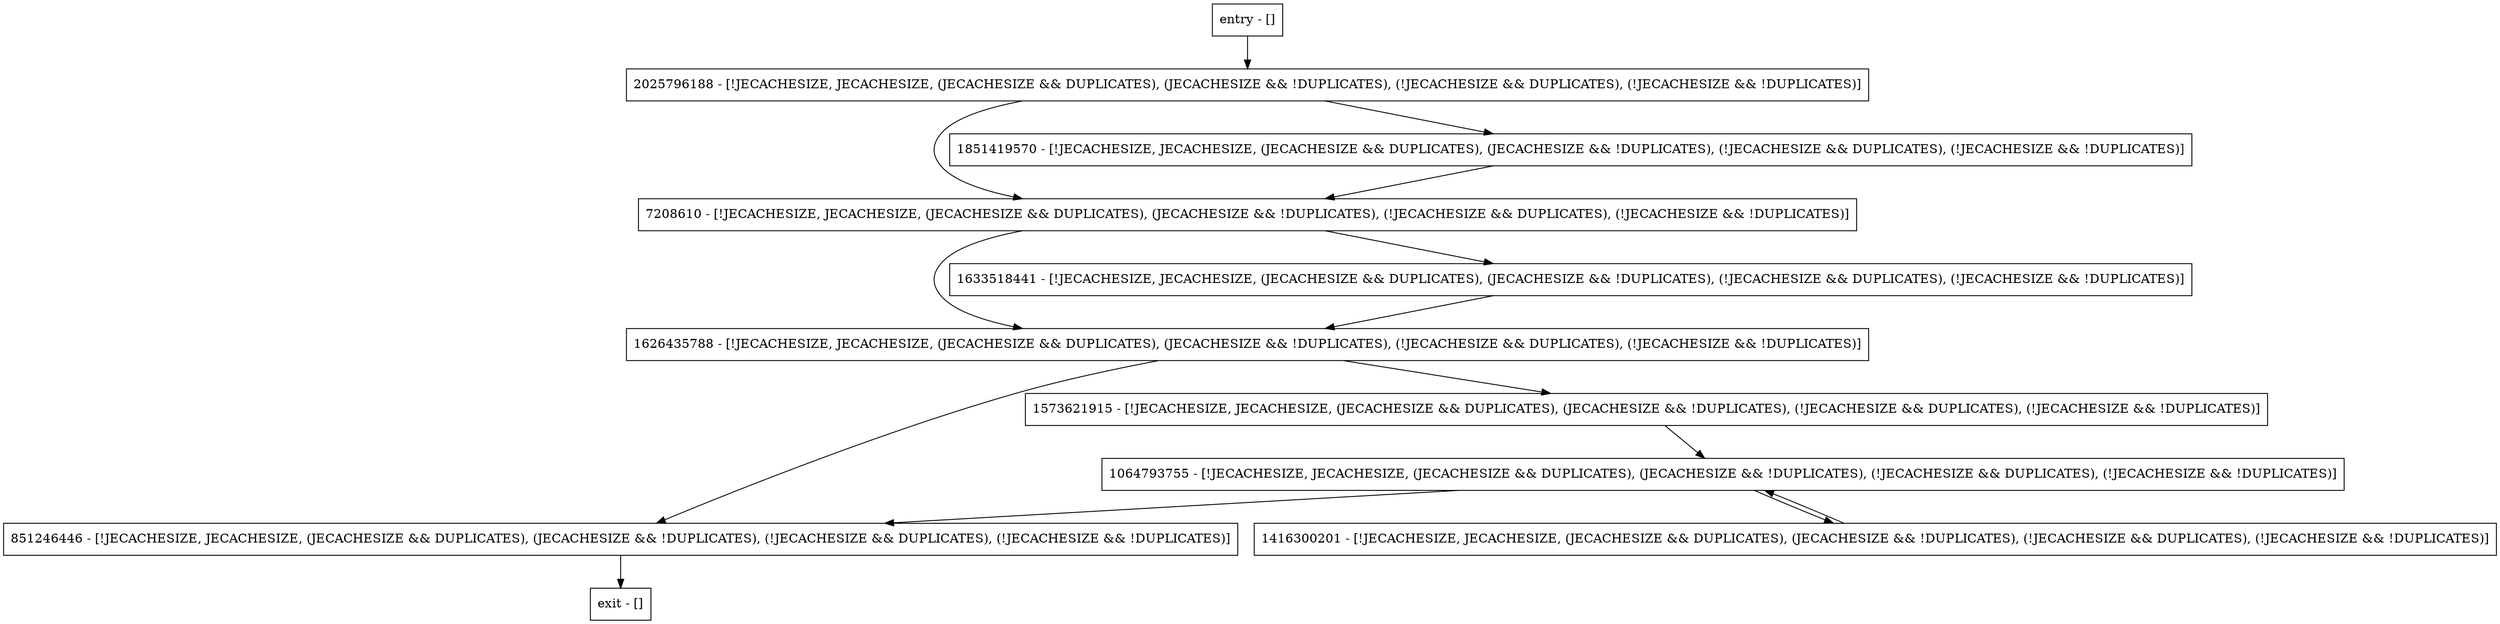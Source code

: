 digraph dumpString {
node [shape=record];
entry [label="entry - []"];
exit [label="exit - []"];
7208610 [label="7208610 - [!JECACHESIZE, JECACHESIZE, (JECACHESIZE && DUPLICATES), (JECACHESIZE && !DUPLICATES), (!JECACHESIZE && DUPLICATES), (!JECACHESIZE && !DUPLICATES)]"];
1626435788 [label="1626435788 - [!JECACHESIZE, JECACHESIZE, (JECACHESIZE && DUPLICATES), (JECACHESIZE && !DUPLICATES), (!JECACHESIZE && DUPLICATES), (!JECACHESIZE && !DUPLICATES)]"];
851246446 [label="851246446 - [!JECACHESIZE, JECACHESIZE, (JECACHESIZE && DUPLICATES), (JECACHESIZE && !DUPLICATES), (!JECACHESIZE && DUPLICATES), (!JECACHESIZE && !DUPLICATES)]"];
2025796188 [label="2025796188 - [!JECACHESIZE, JECACHESIZE, (JECACHESIZE && DUPLICATES), (JECACHESIZE && !DUPLICATES), (!JECACHESIZE && DUPLICATES), (!JECACHESIZE && !DUPLICATES)]"];
1416300201 [label="1416300201 - [!JECACHESIZE, JECACHESIZE, (JECACHESIZE && DUPLICATES), (JECACHESIZE && !DUPLICATES), (!JECACHESIZE && DUPLICATES), (!JECACHESIZE && !DUPLICATES)]"];
1851419570 [label="1851419570 - [!JECACHESIZE, JECACHESIZE, (JECACHESIZE && DUPLICATES), (JECACHESIZE && !DUPLICATES), (!JECACHESIZE && DUPLICATES), (!JECACHESIZE && !DUPLICATES)]"];
1573621915 [label="1573621915 - [!JECACHESIZE, JECACHESIZE, (JECACHESIZE && DUPLICATES), (JECACHESIZE && !DUPLICATES), (!JECACHESIZE && DUPLICATES), (!JECACHESIZE && !DUPLICATES)]"];
1633518441 [label="1633518441 - [!JECACHESIZE, JECACHESIZE, (JECACHESIZE && DUPLICATES), (JECACHESIZE && !DUPLICATES), (!JECACHESIZE && DUPLICATES), (!JECACHESIZE && !DUPLICATES)]"];
1064793755 [label="1064793755 - [!JECACHESIZE, JECACHESIZE, (JECACHESIZE && DUPLICATES), (JECACHESIZE && !DUPLICATES), (!JECACHESIZE && DUPLICATES), (!JECACHESIZE && !DUPLICATES)]"];
entry;
exit;
entry -> 2025796188;
7208610 -> 1626435788;
7208610 -> 1633518441;
1626435788 -> 851246446;
1626435788 -> 1573621915;
851246446 -> exit;
2025796188 -> 7208610;
2025796188 -> 1851419570;
1416300201 -> 1064793755;
1851419570 -> 7208610;
1573621915 -> 1064793755;
1633518441 -> 1626435788;
1064793755 -> 851246446;
1064793755 -> 1416300201;
}
